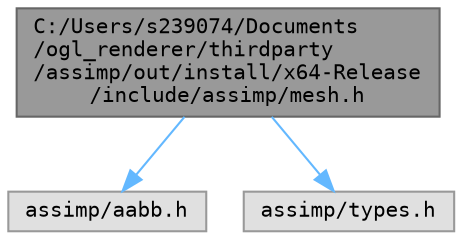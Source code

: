 digraph "C:/Users/s239074/Documents/ogl_renderer/thirdparty/assimp/out/install/x64-Release/include/assimp/mesh.h"
{
 // LATEX_PDF_SIZE
  bgcolor="transparent";
  edge [fontname=Terminal,fontsize=10,labelfontname=Helvetica,labelfontsize=10];
  node [fontname=Terminal,fontsize=10,shape=box,height=0.2,width=0.4];
  Node1 [label="C:/Users/s239074/Documents\l/ogl_renderer/thirdparty\l/assimp/out/install/x64-Release\l/include/assimp/mesh.h",height=0.2,width=0.4,color="gray40", fillcolor="grey60", style="filled", fontcolor="black",tooltip="Declares the data structures in which the imported geometry is returned by ASSIMP: aiMesh,..."];
  Node1 -> Node2 [color="steelblue1",style="solid"];
  Node2 [label="assimp/aabb.h",height=0.2,width=0.4,color="grey60", fillcolor="#E0E0E0", style="filled",tooltip=" "];
  Node1 -> Node3 [color="steelblue1",style="solid"];
  Node3 [label="assimp/types.h",height=0.2,width=0.4,color="grey60", fillcolor="#E0E0E0", style="filled",tooltip=" "];
}
